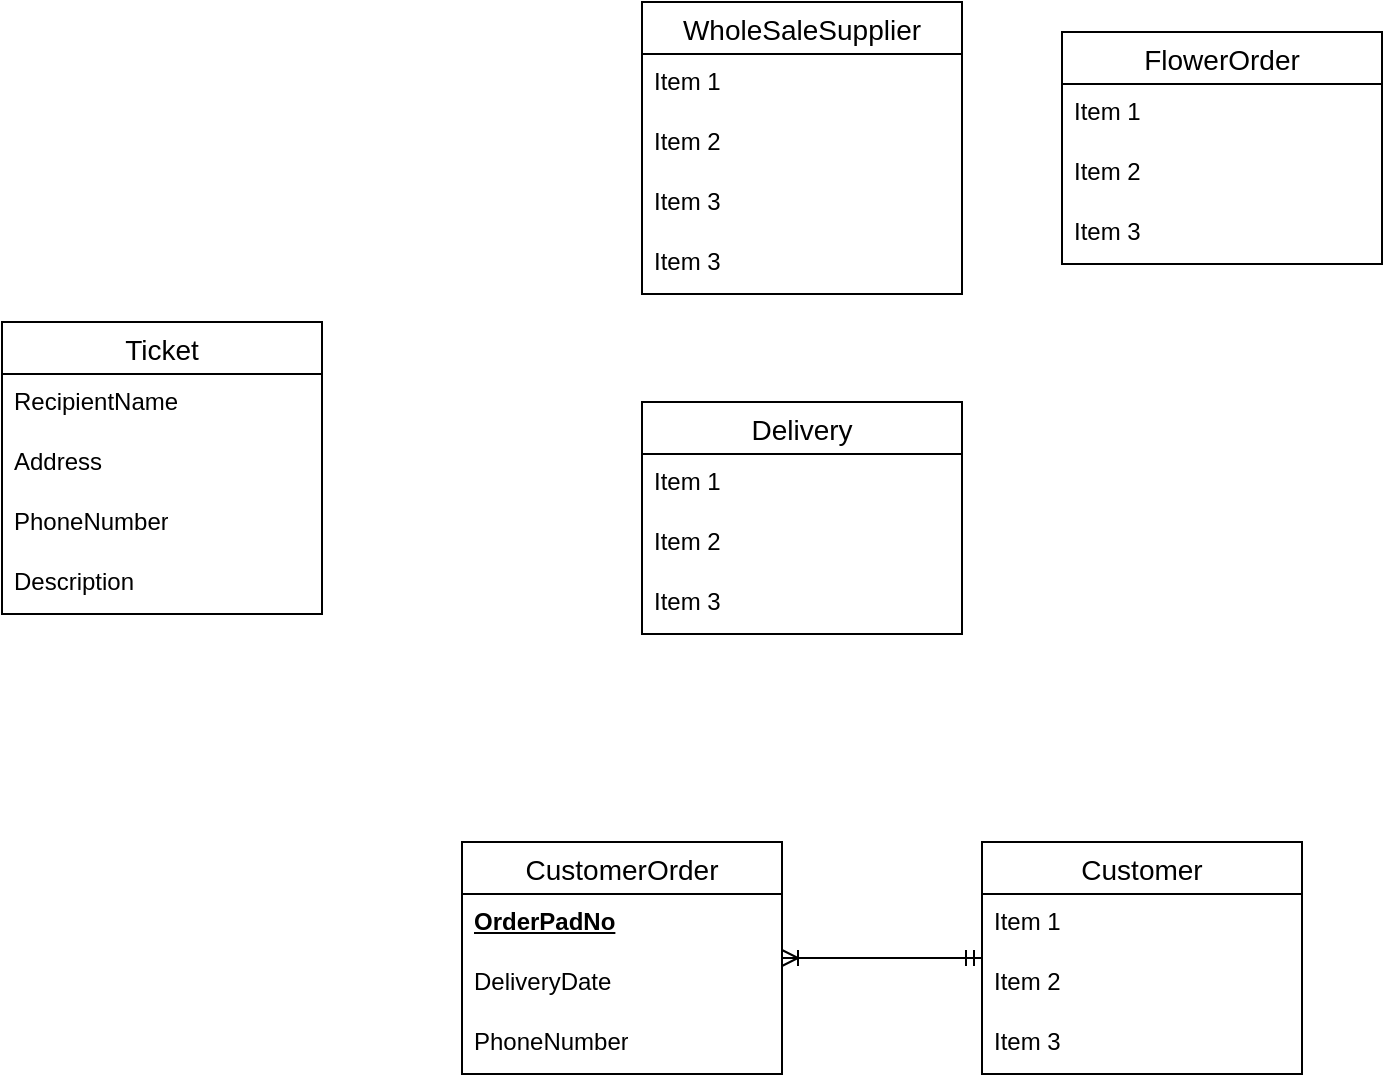 <mxfile version="24.8.9">
  <diagram id="R2lEEEUBdFMjLlhIrx00" name="Page-1">
    <mxGraphModel dx="1050" dy="522" grid="1" gridSize="10" guides="1" tooltips="1" connect="1" arrows="1" fold="1" page="1" pageScale="1" pageWidth="850" pageHeight="1100" math="0" shadow="0" extFonts="Permanent Marker^https://fonts.googleapis.com/css?family=Permanent+Marker">
      <root>
        <mxCell id="0" />
        <mxCell id="1" parent="0" />
        <mxCell id="goMebjP0XQUlY0NOi33F-28" value="" style="shape=partialRectangle;connectable=0;fillColor=none;top=0;left=0;bottom=0;right=0;editable=1;overflow=hidden;whiteSpace=wrap;html=1;" vertex="1" parent="1">
          <mxGeometry x="40" y="190" width="30" height="30" as="geometry">
            <mxRectangle width="30" height="30" as="alternateBounds" />
          </mxGeometry>
        </mxCell>
        <mxCell id="goMebjP0XQUlY0NOi33F-30" value="" style="shape=partialRectangle;connectable=0;fillColor=none;top=0;left=0;bottom=0;right=0;editable=1;overflow=hidden;whiteSpace=wrap;html=1;" vertex="1" parent="1">
          <mxGeometry x="40" y="220" width="30" height="30" as="geometry">
            <mxRectangle width="30" height="30" as="alternateBounds" />
          </mxGeometry>
        </mxCell>
        <mxCell id="goMebjP0XQUlY0NOi33F-56" value="WholeSaleSupplier" style="swimlane;fontStyle=0;childLayout=stackLayout;horizontal=1;startSize=26;horizontalStack=0;resizeParent=1;resizeParentMax=0;resizeLast=0;collapsible=1;marginBottom=0;align=center;fontSize=14;" vertex="1" parent="1">
          <mxGeometry x="360" y="40" width="160" height="146" as="geometry" />
        </mxCell>
        <mxCell id="goMebjP0XQUlY0NOi33F-57" value="Item 1" style="text;strokeColor=none;fillColor=none;spacingLeft=4;spacingRight=4;overflow=hidden;rotatable=0;points=[[0,0.5],[1,0.5]];portConstraint=eastwest;fontSize=12;whiteSpace=wrap;html=1;" vertex="1" parent="goMebjP0XQUlY0NOi33F-56">
          <mxGeometry y="26" width="160" height="30" as="geometry" />
        </mxCell>
        <mxCell id="goMebjP0XQUlY0NOi33F-58" value="Item 2" style="text;strokeColor=none;fillColor=none;spacingLeft=4;spacingRight=4;overflow=hidden;rotatable=0;points=[[0,0.5],[1,0.5]];portConstraint=eastwest;fontSize=12;whiteSpace=wrap;html=1;" vertex="1" parent="goMebjP0XQUlY0NOi33F-56">
          <mxGeometry y="56" width="160" height="30" as="geometry" />
        </mxCell>
        <mxCell id="goMebjP0XQUlY0NOi33F-60" value="Item 3" style="text;strokeColor=none;fillColor=none;spacingLeft=4;spacingRight=4;overflow=hidden;rotatable=0;points=[[0,0.5],[1,0.5]];portConstraint=eastwest;fontSize=12;whiteSpace=wrap;html=1;" vertex="1" parent="goMebjP0XQUlY0NOi33F-56">
          <mxGeometry y="86" width="160" height="30" as="geometry" />
        </mxCell>
        <mxCell id="goMebjP0XQUlY0NOi33F-59" value="Item 3" style="text;strokeColor=none;fillColor=none;spacingLeft=4;spacingRight=4;overflow=hidden;rotatable=0;points=[[0,0.5],[1,0.5]];portConstraint=eastwest;fontSize=12;whiteSpace=wrap;html=1;" vertex="1" parent="goMebjP0XQUlY0NOi33F-56">
          <mxGeometry y="116" width="160" height="30" as="geometry" />
        </mxCell>
        <mxCell id="goMebjP0XQUlY0NOi33F-61" value="CustomerOrder" style="swimlane;fontStyle=0;childLayout=stackLayout;horizontal=1;startSize=26;horizontalStack=0;resizeParent=1;resizeParentMax=0;resizeLast=0;collapsible=1;marginBottom=0;align=center;fontSize=14;" vertex="1" parent="1">
          <mxGeometry x="270" y="460" width="160" height="116" as="geometry" />
        </mxCell>
        <mxCell id="goMebjP0XQUlY0NOi33F-62" value="&lt;span style=&quot;font-weight: 700; text-decoration-line: underline;&quot;&gt;OrderPadNo&lt;/span&gt;" style="text;strokeColor=none;fillColor=none;spacingLeft=4;spacingRight=4;overflow=hidden;rotatable=0;points=[[0,0.5],[1,0.5]];portConstraint=eastwest;fontSize=12;whiteSpace=wrap;html=1;" vertex="1" parent="goMebjP0XQUlY0NOi33F-61">
          <mxGeometry y="26" width="160" height="30" as="geometry" />
        </mxCell>
        <mxCell id="goMebjP0XQUlY0NOi33F-63" value="DeliveryDate" style="text;strokeColor=none;fillColor=none;spacingLeft=4;spacingRight=4;overflow=hidden;rotatable=0;points=[[0,0.5],[1,0.5]];portConstraint=eastwest;fontSize=12;whiteSpace=wrap;html=1;" vertex="1" parent="goMebjP0XQUlY0NOi33F-61">
          <mxGeometry y="56" width="160" height="30" as="geometry" />
        </mxCell>
        <mxCell id="goMebjP0XQUlY0NOi33F-64" value="PhoneNumber" style="text;strokeColor=none;fillColor=none;spacingLeft=4;spacingRight=4;overflow=hidden;rotatable=0;points=[[0,0.5],[1,0.5]];portConstraint=eastwest;fontSize=12;whiteSpace=wrap;html=1;" vertex="1" parent="goMebjP0XQUlY0NOi33F-61">
          <mxGeometry y="86" width="160" height="30" as="geometry" />
        </mxCell>
        <mxCell id="goMebjP0XQUlY0NOi33F-65" value="Ticket" style="swimlane;fontStyle=0;childLayout=stackLayout;horizontal=1;startSize=26;horizontalStack=0;resizeParent=1;resizeParentMax=0;resizeLast=0;collapsible=1;marginBottom=0;align=center;fontSize=14;" vertex="1" parent="1">
          <mxGeometry x="40" y="200" width="160" height="146" as="geometry" />
        </mxCell>
        <mxCell id="goMebjP0XQUlY0NOi33F-66" value="RecipientName" style="text;strokeColor=none;fillColor=none;spacingLeft=4;spacingRight=4;overflow=hidden;rotatable=0;points=[[0,0.5],[1,0.5]];portConstraint=eastwest;fontSize=12;whiteSpace=wrap;html=1;" vertex="1" parent="goMebjP0XQUlY0NOi33F-65">
          <mxGeometry y="26" width="160" height="30" as="geometry" />
        </mxCell>
        <mxCell id="goMebjP0XQUlY0NOi33F-67" value="Address" style="text;strokeColor=none;fillColor=none;spacingLeft=4;spacingRight=4;overflow=hidden;rotatable=0;points=[[0,0.5],[1,0.5]];portConstraint=eastwest;fontSize=12;whiteSpace=wrap;html=1;" vertex="1" parent="goMebjP0XQUlY0NOi33F-65">
          <mxGeometry y="56" width="160" height="30" as="geometry" />
        </mxCell>
        <mxCell id="goMebjP0XQUlY0NOi33F-73" value="PhoneNumber" style="text;strokeColor=none;fillColor=none;spacingLeft=4;spacingRight=4;overflow=hidden;rotatable=0;points=[[0,0.5],[1,0.5]];portConstraint=eastwest;fontSize=12;whiteSpace=wrap;html=1;" vertex="1" parent="goMebjP0XQUlY0NOi33F-65">
          <mxGeometry y="86" width="160" height="30" as="geometry" />
        </mxCell>
        <mxCell id="goMebjP0XQUlY0NOi33F-74" value="Description" style="text;strokeColor=none;fillColor=none;spacingLeft=4;spacingRight=4;overflow=hidden;rotatable=0;points=[[0,0.5],[1,0.5]];portConstraint=eastwest;fontSize=12;whiteSpace=wrap;html=1;" vertex="1" parent="goMebjP0XQUlY0NOi33F-65">
          <mxGeometry y="116" width="160" height="30" as="geometry" />
        </mxCell>
        <mxCell id="goMebjP0XQUlY0NOi33F-69" value="Delivery" style="swimlane;fontStyle=0;childLayout=stackLayout;horizontal=1;startSize=26;horizontalStack=0;resizeParent=1;resizeParentMax=0;resizeLast=0;collapsible=1;marginBottom=0;align=center;fontSize=14;" vertex="1" parent="1">
          <mxGeometry x="360" y="240" width="160" height="116" as="geometry" />
        </mxCell>
        <mxCell id="goMebjP0XQUlY0NOi33F-70" value="Item 1" style="text;strokeColor=none;fillColor=none;spacingLeft=4;spacingRight=4;overflow=hidden;rotatable=0;points=[[0,0.5],[1,0.5]];portConstraint=eastwest;fontSize=12;whiteSpace=wrap;html=1;" vertex="1" parent="goMebjP0XQUlY0NOi33F-69">
          <mxGeometry y="26" width="160" height="30" as="geometry" />
        </mxCell>
        <mxCell id="goMebjP0XQUlY0NOi33F-71" value="Item 2" style="text;strokeColor=none;fillColor=none;spacingLeft=4;spacingRight=4;overflow=hidden;rotatable=0;points=[[0,0.5],[1,0.5]];portConstraint=eastwest;fontSize=12;whiteSpace=wrap;html=1;" vertex="1" parent="goMebjP0XQUlY0NOi33F-69">
          <mxGeometry y="56" width="160" height="30" as="geometry" />
        </mxCell>
        <mxCell id="goMebjP0XQUlY0NOi33F-72" value="Item 3" style="text;strokeColor=none;fillColor=none;spacingLeft=4;spacingRight=4;overflow=hidden;rotatable=0;points=[[0,0.5],[1,0.5]];portConstraint=eastwest;fontSize=12;whiteSpace=wrap;html=1;" vertex="1" parent="goMebjP0XQUlY0NOi33F-69">
          <mxGeometry y="86" width="160" height="30" as="geometry" />
        </mxCell>
        <mxCell id="goMebjP0XQUlY0NOi33F-75" value="FlowerOrder" style="swimlane;fontStyle=0;childLayout=stackLayout;horizontal=1;startSize=26;horizontalStack=0;resizeParent=1;resizeParentMax=0;resizeLast=0;collapsible=1;marginBottom=0;align=center;fontSize=14;" vertex="1" parent="1">
          <mxGeometry x="570" y="55" width="160" height="116" as="geometry" />
        </mxCell>
        <mxCell id="goMebjP0XQUlY0NOi33F-76" value="Item 1" style="text;strokeColor=none;fillColor=none;spacingLeft=4;spacingRight=4;overflow=hidden;rotatable=0;points=[[0,0.5],[1,0.5]];portConstraint=eastwest;fontSize=12;whiteSpace=wrap;html=1;" vertex="1" parent="goMebjP0XQUlY0NOi33F-75">
          <mxGeometry y="26" width="160" height="30" as="geometry" />
        </mxCell>
        <mxCell id="goMebjP0XQUlY0NOi33F-77" value="Item 2" style="text;strokeColor=none;fillColor=none;spacingLeft=4;spacingRight=4;overflow=hidden;rotatable=0;points=[[0,0.5],[1,0.5]];portConstraint=eastwest;fontSize=12;whiteSpace=wrap;html=1;" vertex="1" parent="goMebjP0XQUlY0NOi33F-75">
          <mxGeometry y="56" width="160" height="30" as="geometry" />
        </mxCell>
        <mxCell id="goMebjP0XQUlY0NOi33F-78" value="Item 3" style="text;strokeColor=none;fillColor=none;spacingLeft=4;spacingRight=4;overflow=hidden;rotatable=0;points=[[0,0.5],[1,0.5]];portConstraint=eastwest;fontSize=12;whiteSpace=wrap;html=1;" vertex="1" parent="goMebjP0XQUlY0NOi33F-75">
          <mxGeometry y="86" width="160" height="30" as="geometry" />
        </mxCell>
        <mxCell id="goMebjP0XQUlY0NOi33F-79" value="Customer" style="swimlane;fontStyle=0;childLayout=stackLayout;horizontal=1;startSize=26;horizontalStack=0;resizeParent=1;resizeParentMax=0;resizeLast=0;collapsible=1;marginBottom=0;align=center;fontSize=14;" vertex="1" parent="1">
          <mxGeometry x="530" y="460" width="160" height="116" as="geometry" />
        </mxCell>
        <mxCell id="goMebjP0XQUlY0NOi33F-80" value="Item 1" style="text;strokeColor=none;fillColor=none;spacingLeft=4;spacingRight=4;overflow=hidden;rotatable=0;points=[[0,0.5],[1,0.5]];portConstraint=eastwest;fontSize=12;whiteSpace=wrap;html=1;" vertex="1" parent="goMebjP0XQUlY0NOi33F-79">
          <mxGeometry y="26" width="160" height="30" as="geometry" />
        </mxCell>
        <mxCell id="goMebjP0XQUlY0NOi33F-81" value="Item 2" style="text;strokeColor=none;fillColor=none;spacingLeft=4;spacingRight=4;overflow=hidden;rotatable=0;points=[[0,0.5],[1,0.5]];portConstraint=eastwest;fontSize=12;whiteSpace=wrap;html=1;" vertex="1" parent="goMebjP0XQUlY0NOi33F-79">
          <mxGeometry y="56" width="160" height="30" as="geometry" />
        </mxCell>
        <mxCell id="goMebjP0XQUlY0NOi33F-82" value="Item 3" style="text;strokeColor=none;fillColor=none;spacingLeft=4;spacingRight=4;overflow=hidden;rotatable=0;points=[[0,0.5],[1,0.5]];portConstraint=eastwest;fontSize=12;whiteSpace=wrap;html=1;" vertex="1" parent="goMebjP0XQUlY0NOi33F-79">
          <mxGeometry y="86" width="160" height="30" as="geometry" />
        </mxCell>
        <mxCell id="goMebjP0XQUlY0NOi33F-84" value="" style="edgeStyle=entityRelationEdgeStyle;fontSize=12;html=1;endArrow=ERmandOne;rounded=0;endFill=0;startArrow=ERoneToMany;startFill=0;" edge="1" parent="1" source="goMebjP0XQUlY0NOi33F-61" target="goMebjP0XQUlY0NOi33F-79">
          <mxGeometry width="100" height="100" relative="1" as="geometry">
            <mxPoint x="420" y="550" as="sourcePoint" />
            <mxPoint x="520" y="450" as="targetPoint" />
          </mxGeometry>
        </mxCell>
      </root>
    </mxGraphModel>
  </diagram>
</mxfile>

